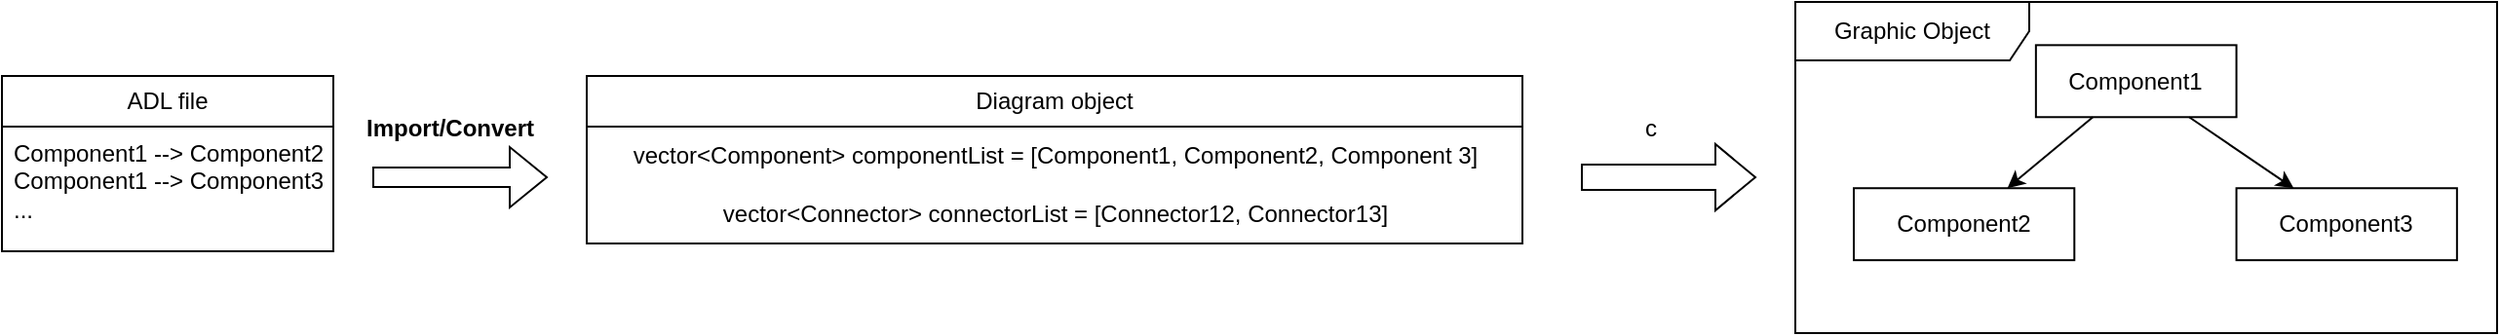 <mxfile version="22.0.6" type="github">
  <diagram name="Page-1" id="YkVL4qODUjQ8gRbMIn03">
    <mxGraphModel dx="675" dy="637" grid="1" gridSize="10" guides="1" tooltips="1" connect="1" arrows="1" fold="1" page="1" pageScale="1" pageWidth="850" pageHeight="1100" math="0" shadow="0">
      <root>
        <mxCell id="0" />
        <mxCell id="1" parent="0" />
        <mxCell id="SzpcimQVXC5Mvg5-tODH-6" value="ADL file" style="swimlane;fontStyle=0;childLayout=stackLayout;horizontal=1;startSize=26;fillColor=none;horizontalStack=0;resizeParent=1;resizeParentMax=0;resizeLast=0;collapsible=1;marginBottom=0;whiteSpace=wrap;html=1;" vertex="1" parent="1">
          <mxGeometry x="40" y="138" width="170" height="90" as="geometry" />
        </mxCell>
        <mxCell id="SzpcimQVXC5Mvg5-tODH-7" value="Component1 --&amp;gt; Component2&lt;br&gt;Component1 --&amp;gt; Component3&lt;br&gt;..." style="text;strokeColor=none;fillColor=none;align=left;verticalAlign=top;spacingLeft=4;spacingRight=4;overflow=hidden;rotatable=0;points=[[0,0.5],[1,0.5]];portConstraint=eastwest;whiteSpace=wrap;html=1;" vertex="1" parent="SzpcimQVXC5Mvg5-tODH-6">
          <mxGeometry y="26" width="170" height="64" as="geometry" />
        </mxCell>
        <mxCell id="SzpcimQVXC5Mvg5-tODH-37" value="" style="group" vertex="1" connectable="0" parent="1">
          <mxGeometry x="960" y="100" width="360" height="170" as="geometry" />
        </mxCell>
        <mxCell id="SzpcimQVXC5Mvg5-tODH-31" value="Graphic Object" style="shape=umlFrame;whiteSpace=wrap;html=1;pointerEvents=0;width=120;height=30;" vertex="1" parent="SzpcimQVXC5Mvg5-tODH-37">
          <mxGeometry width="360" height="170" as="geometry" />
        </mxCell>
        <mxCell id="SzpcimQVXC5Mvg5-tODH-32" value="Component1" style="html=1;whiteSpace=wrap;" vertex="1" parent="SzpcimQVXC5Mvg5-tODH-37">
          <mxGeometry x="123.429" y="22.174" width="102.857" height="36.957" as="geometry" />
        </mxCell>
        <mxCell id="SzpcimQVXC5Mvg5-tODH-33" value="Component2" style="html=1;whiteSpace=wrap;" vertex="1" parent="SzpcimQVXC5Mvg5-tODH-37">
          <mxGeometry x="30.003" y="95.622" width="113.143" height="36.957" as="geometry" />
        </mxCell>
        <mxCell id="SzpcimQVXC5Mvg5-tODH-35" style="rounded=0;orthogonalLoop=1;jettySize=auto;html=1;" edge="1" parent="SzpcimQVXC5Mvg5-tODH-37" source="SzpcimQVXC5Mvg5-tODH-32" target="SzpcimQVXC5Mvg5-tODH-33">
          <mxGeometry relative="1" as="geometry" />
        </mxCell>
        <mxCell id="SzpcimQVXC5Mvg5-tODH-34" value="Component3" style="html=1;whiteSpace=wrap;" vertex="1" parent="SzpcimQVXC5Mvg5-tODH-37">
          <mxGeometry x="226.286" y="95.622" width="113.143" height="36.957" as="geometry" />
        </mxCell>
        <mxCell id="SzpcimQVXC5Mvg5-tODH-36" style="rounded=0;orthogonalLoop=1;jettySize=auto;html=1;" edge="1" parent="SzpcimQVXC5Mvg5-tODH-37" source="SzpcimQVXC5Mvg5-tODH-32" target="SzpcimQVXC5Mvg5-tODH-34">
          <mxGeometry relative="1" as="geometry" />
        </mxCell>
        <mxCell id="SzpcimQVXC5Mvg5-tODH-17" value="Diagram object" style="swimlane;fontStyle=0;childLayout=stackLayout;horizontal=1;startSize=26;fillColor=none;horizontalStack=0;resizeParent=1;resizeParentMax=0;resizeLast=0;collapsible=1;marginBottom=0;whiteSpace=wrap;html=1;" vertex="1" parent="1">
          <mxGeometry x="340" y="138" width="480" height="86" as="geometry" />
        </mxCell>
        <mxCell id="SzpcimQVXC5Mvg5-tODH-21" value="vector&amp;lt;Component&amp;gt; componentList = [Component1, Component2, Component 3]" style="text;html=1;align=center;verticalAlign=middle;resizable=0;points=[];autosize=1;strokeColor=none;fillColor=none;" vertex="1" parent="SzpcimQVXC5Mvg5-tODH-17">
          <mxGeometry y="26" width="480" height="30" as="geometry" />
        </mxCell>
        <mxCell id="SzpcimQVXC5Mvg5-tODH-22" value="vector&amp;lt;Connector&amp;gt; connectorList = [Connector12, Connector13]" style="text;html=1;align=center;verticalAlign=middle;resizable=0;points=[];autosize=1;strokeColor=none;fillColor=none;" vertex="1" parent="SzpcimQVXC5Mvg5-tODH-17">
          <mxGeometry y="56" width="480" height="30" as="geometry" />
        </mxCell>
        <mxCell id="SzpcimQVXC5Mvg5-tODH-38" style="rounded=0;orthogonalLoop=1;jettySize=auto;html=1;shape=flexArrow;" edge="1" parent="1">
          <mxGeometry relative="1" as="geometry">
            <mxPoint x="230" y="190" as="sourcePoint" />
            <mxPoint x="320" y="190" as="targetPoint" />
          </mxGeometry>
        </mxCell>
        <mxCell id="SzpcimQVXC5Mvg5-tODH-41" value="" style="shape=flexArrow;endArrow=classic;html=1;rounded=0;width=13;endSize=6.5;" edge="1" parent="1">
          <mxGeometry width="50" height="50" relative="1" as="geometry">
            <mxPoint x="850" y="190" as="sourcePoint" />
            <mxPoint x="940" y="190" as="targetPoint" />
          </mxGeometry>
        </mxCell>
        <mxCell id="SzpcimQVXC5Mvg5-tODH-43" value="Import/Convert" style="text;html=1;strokeColor=none;fillColor=none;align=center;verticalAlign=middle;whiteSpace=wrap;rounded=0;fontStyle=1" vertex="1" parent="1">
          <mxGeometry x="240" y="150" width="60" height="30" as="geometry" />
        </mxCell>
        <mxCell id="SzpcimQVXC5Mvg5-tODH-45" value="c" style="text;html=1;strokeColor=none;fillColor=none;align=center;verticalAlign=middle;whiteSpace=wrap;rounded=0;" vertex="1" parent="1">
          <mxGeometry x="856" y="150" width="60" height="30" as="geometry" />
        </mxCell>
      </root>
    </mxGraphModel>
  </diagram>
</mxfile>
